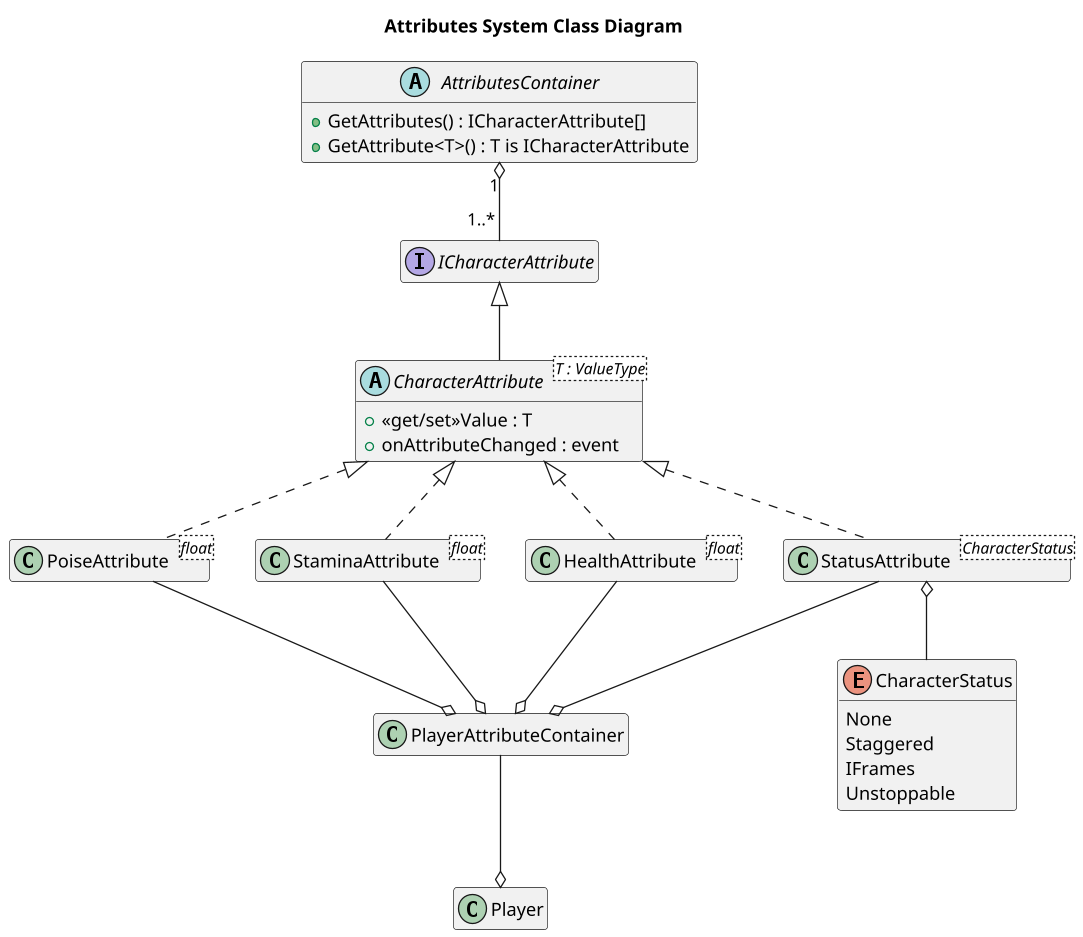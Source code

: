 @startuml Attributes
title Attributes System Class Diagram

class Player
Player o-u- PlayerAttributeContainer

interface ICharacterAttribute {
}
abstract CharacterAttribute<T : ValueType> extends ICharacterAttribute  {
    +<<get/set>>Value : T
    +onAttributeChanged : event
}

class HealthAttribute<float> implements CharacterAttribute
class StaminaAttribute<float> implements CharacterAttribute
class PoiseAttribute<float> implements CharacterAttribute

enum CharacterStatus {
    None
    Staggered
    IFrames
    Unstoppable
}
class StatusAttribute<CharacterStatus> implements CharacterAttribute
StatusAttribute o-- CharacterStatus

abstract AttributesContainer
{
    +GetAttributes() : ICharacterAttribute[]
    +GetAttribute<T>() : T is ICharacterAttribute
}
AttributesContainer "1" o-- "1..*" ICharacterAttribute

class PlayerAttributeContainer
PlayerAttributeContainer o-u- StatusAttribute
PlayerAttributeContainer o-u- HealthAttribute
PlayerAttributeContainer o-u- StaminaAttribute
PlayerAttributeContainer o-u- PoiseAttribute

scale 1.3
hide empty members
@enduml
